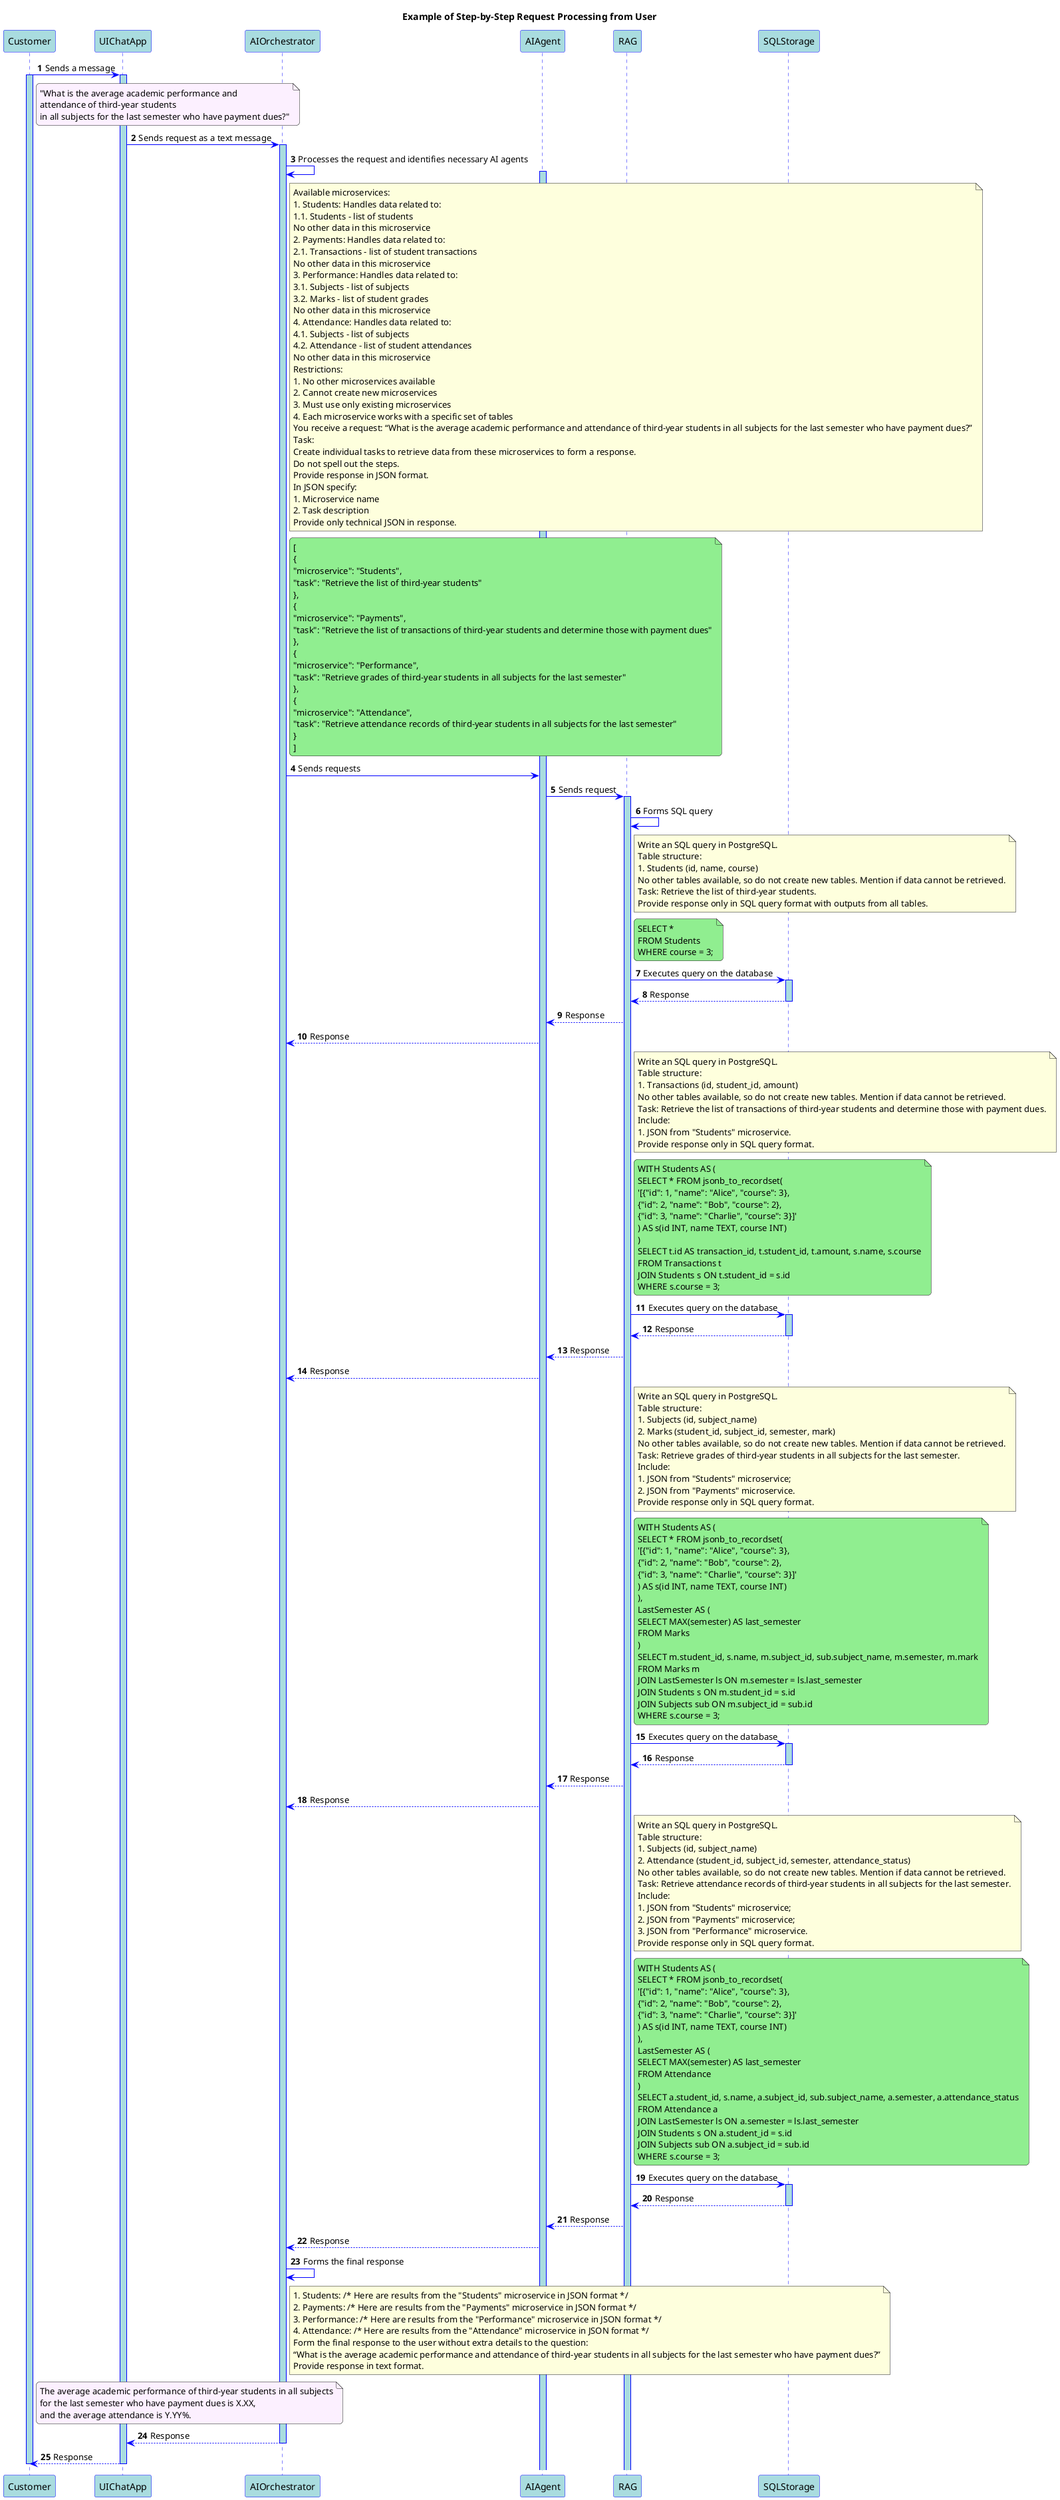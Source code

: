 @startuml
autonumber

skinparam sequence {
	ArrowColor blue

	LifeLineBorderColor blue
	LifeLineBackgroundColor #A9DCDF

	ParticipantBorderColor blue
	ParticipantBackgroundColor #A9DCDF
	ParticipantFontColor black

	ActorBorderColor blue
	ActorBackgroundColor #A9DCDF
}

<style>
	.request * {
		BackgroundColor #fcf0ff
		FontColor Black
		RoundCorner 10
	}
	.success * {
		BackgroundColor #90ee90
		FontColor Black
		RoundCorner 10
	}
</style>

title Example of Step-by-Step Request Processing from User

Customer -> UIChatApp: Sends a message
Note <<request>> right of Customer: "What is the average academic performance and\nattendance of third-year students\nin all subjects for the last semester who have payment dues?"
activate Customer
activate UIChatApp

UIChatApp -> AIOrchestrator: Sends request as a text message
activate AIOrchestrator

AIOrchestrator -> AIOrchestrator: Processes the request and identifies necessary AI agents
Note right of AIOrchestrator: Available microservices:\n1. Students: Handles data related to:\n1.1. Students - list of students\nNo other data in this microservice\n2. Payments: Handles data related to:\n2.1. Transactions - list of student transactions\nNo other data in this microservice\n3. Performance: Handles data related to:\n3.1. Subjects - list of subjects\n3.2. Marks - list of student grades\nNo other data in this microservice\n4. Attendance: Handles data related to:\n4.1. Subjects - list of subjects\n4.2. Attendance - list of student attendances\nNo other data in this microservice\nRestrictions:\n1. No other microservices available\n2. Cannot create new microservices\n3. Must use only existing microservices\n4. Each microservice works with a specific set of tables\nYou receive a request: “What is the average academic performance and attendance of third-year students in all subjects for the last semester who have payment dues?”\nTask:\nCreate individual tasks to retrieve data from these microservices to form a response.\nDo not spell out the steps.\nProvide response in JSON format.\nIn JSON specify:\n1. Microservice name\n2. Task description\nProvide only technical JSON in response.

activate AIAgent
Note <<success>> right of AIOrchestrator: [\n{\n"microservice": "Students",\n"task": "Retrieve the list of third-year students"\n},\n{\n"microservice": "Payments",\n"task": "Retrieve the list of transactions of third-year students and determine those with payment dues"\n},\n{\n"microservice": "Performance",\n"task": "Retrieve grades of third-year students in all subjects for the last semester"\n},\n{\n"microservice": "Attendance",\n"task": "Retrieve attendance records of third-year students in all subjects for the last semester"\n}\n]

AIOrchestrator -> AIAgent: Sends requests
AIAgent -> RAG: Sends request
activate RAG

RAG -> RAG: Forms SQL query
Note right of RAG: Write an SQL query in PostgreSQL.\nTable structure:\n1. Students (id, name, course)\nNo other tables available, so do not create new tables. Mention if data cannot be retrieved.\nTask: Retrieve the list of third-year students.\nProvide response only in SQL query format with outputs from all tables.

Note <<success>> right of RAG: SELECT *\nFROM Students\nWHERE course = 3;

RAG -> SQLStorage: Executes query on the database
activate SQLStorage
SQLStorage --> RAG: Response
deactivate SQLStorage

RAG --> AIAgent: Response
AIAgent --> AIOrchestrator: Response

Note right of RAG: Write an SQL query in PostgreSQL.\nTable structure:\n1. Transactions (id, student_id, amount)\nNo other tables available, so do not create new tables. Mention if data cannot be retrieved.\nTask: Retrieve the list of transactions of third-year students and determine those with payment dues.\nInclude:\n1. JSON from "Students" microservice.\nProvide response only in SQL query format.

Note <<success>> right of RAG: WITH Students AS (\nSELECT * FROM jsonb_to_recordset(\n'[{"id": 1, "name": "Alice", "course": 3},\n{"id": 2, "name": "Bob", "course": 2},\n{"id": 3, "name": "Charlie", "course": 3}]'\n) AS s(id INT, name TEXT, course INT)\n)\nSELECT t.id AS transaction_id, t.student_id, t.amount, s.name, s.course\nFROM Transactions t\nJOIN Students s ON t.student_id = s.id\nWHERE s.course = 3;

RAG -> SQLStorage: Executes query on the database
activate SQLStorage
SQLStorage --> RAG: Response
deactivate SQLStorage

RAG --> AIAgent: Response
AIAgent --> AIOrchestrator: Response

Note right of RAG: Write an SQL query in PostgreSQL.\nTable structure:\n1. Subjects (id, subject_name)\n2. Marks (student_id, subject_id, semester, mark)\nNo other tables available, so do not create new tables. Mention if data cannot be retrieved.\nTask: Retrieve grades of third-year students in all subjects for the last semester.\nInclude:\n1. JSON from "Students" microservice;\n2. JSON from "Payments" microservice.\nProvide response only in SQL query format.

Note <<success>> right of RAG: WITH Students AS (\nSELECT * FROM jsonb_to_recordset(\n'[{"id": 1, "name": "Alice", "course": 3},\n{"id": 2, "name": "Bob", "course": 2},\n{"id": 3, "name": "Charlie", "course": 3}]'\n) AS s(id INT, name TEXT, course INT)\n),\nLastSemester AS (\nSELECT MAX(semester) AS last_semester\nFROM Marks\n)\nSELECT m.student_id, s.name, m.subject_id, sub.subject_name, m.semester, m.mark\nFROM Marks m\nJOIN LastSemester ls ON m.semester = ls.last_semester\nJOIN Students s ON m.student_id = s.id\nJOIN Subjects sub ON m.subject_id = sub.id\nWHERE s.course = 3;

RAG -> SQLStorage: Executes query on the database
activate SQLStorage
SQLStorage --> RAG: Response
deactivate SQLStorage

RAG --> AIAgent: Response
AIAgent --> AIOrchestrator: Response

Note right of RAG: Write an SQL query in PostgreSQL.\nTable structure:\n1. Subjects (id, subject_name)\n2. Attendance (student_id, subject_id, semester, attendance_status)\nNo other tables available, so do not create new tables. Mention if data cannot be retrieved.\nTask: Retrieve attendance records of third-year students in all subjects for the last semester.\nInclude:\n1. JSON from "Students" microservice;\n2. JSON from "Payments" microservice;\n3. JSON from "Performance" microservice.\nProvide response only in SQL query format.

Note <<success>> right of RAG: WITH Students AS (\nSELECT * FROM jsonb_to_recordset(\n'[{"id": 1, "name": "Alice", "course": 3},\n{"id": 2, "name": "Bob", "course": 2},\n{"id": 3, "name": "Charlie", "course": 3}]'\n) AS s(id INT, name TEXT, course INT)\n),\nLastSemester AS (\nSELECT MAX(semester) AS last_semester\nFROM Attendance\n)\nSELECT a.student_id, s.name, a.subject_id, sub.subject_name, a.semester, a.attendance_status\nFROM Attendance a\nJOIN LastSemester ls ON a.semester = ls.last_semester\nJOIN Students s ON a.student_id = s.id\nJOIN Subjects sub ON a.subject_id = sub.id\nWHERE s.course = 3;

RAG -> SQLStorage: Executes query on the database
activate SQLStorage
SQLStorage --> RAG: Response
deactivate SQLStorage

RAG --> AIAgent: Response
AIAgent --> AIOrchestrator: Response
AIOrchestrator -> AIOrchestrator: Forms the final response

Note right of AIOrchestrator: 1. Students: /* Here are results from the "Students" microservice in JSON format */\n2. Payments: /* Here are results from the "Payments" microservice in JSON format */\n3. Performance: /* Here are results from the "Performance" microservice in JSON format */\n4. Attendance: /* Here are results from the "Attendance" microservice in JSON format */\nForm the final response to the user without extra details to the question:\n“What is the average academic performance and attendance of third-year students in all subjects for the last semester who have payment dues?”\nProvide response in text format.

Note <<request>> right of Customer: The average academic performance of third-year students in all subjects\nfor the last semester who have payment dues is X.XX,\nand the average attendance is Y.YY%.

AIOrchestrator --> UIChatApp: Response
deactivate AIOrchestrator
UIChatApp --> Customer: Response
deactivate UIChatApp
deactivate Customer

@enduml
